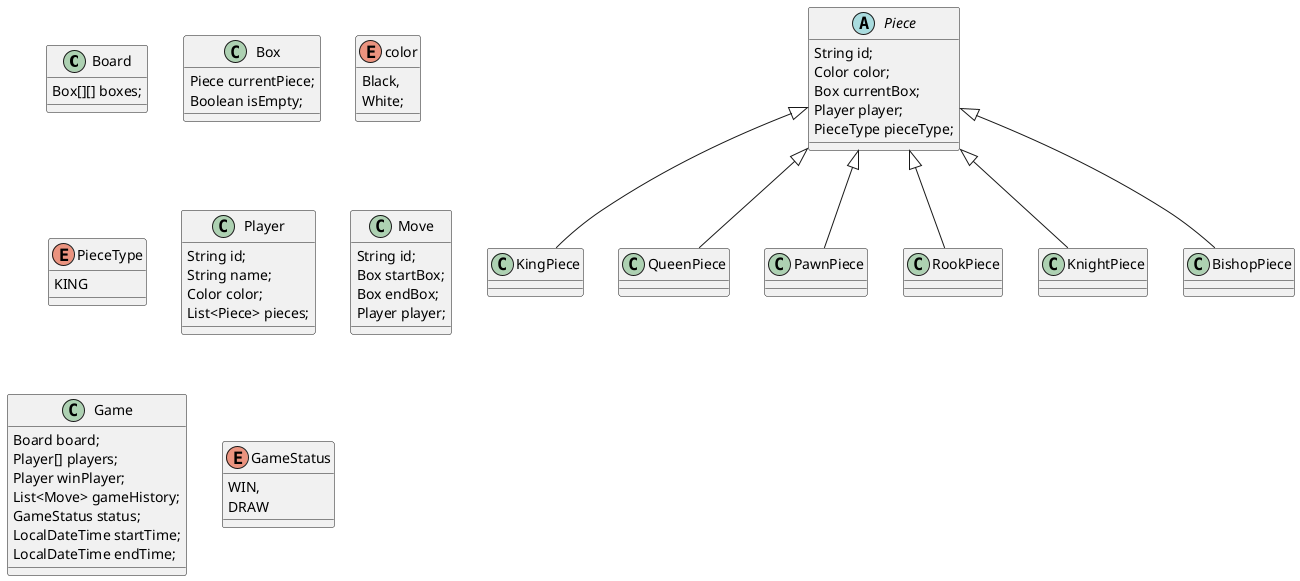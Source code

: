 @startuml

class Board{
    Box[][] boxes;
}

class Box{
    Piece currentPiece;
    Boolean isEmpty;
}

abstract class Piece{
    String id;
    Color color;
    Box currentBox;
    Player player;
    PieceType pieceType;
}

class KingPiece extends Piece
class QueenPiece extends Piece
class PawnPiece extends Piece
class RookPiece extends Piece
class KnightPiece extends Piece
class BishopPiece extends Piece

enum color{
 Black,
 White;
}

enum PieceType{
 KING
}


class Player{
    String id;
    String name;
    Color color;
    List<Piece> pieces;
}

class Move{
    String id;
    Box startBox;
    Box endBox;
    Player player;
}

class Game{
    Board board;
    Player[] players;
    Player winPlayer;
    List<Move> gameHistory;
    GameStatus status;
    LocalDateTime startTime;
    LocalDateTime endTime;
}

enum GameStatus{
    WIN,
    DRAW
}


@enduml